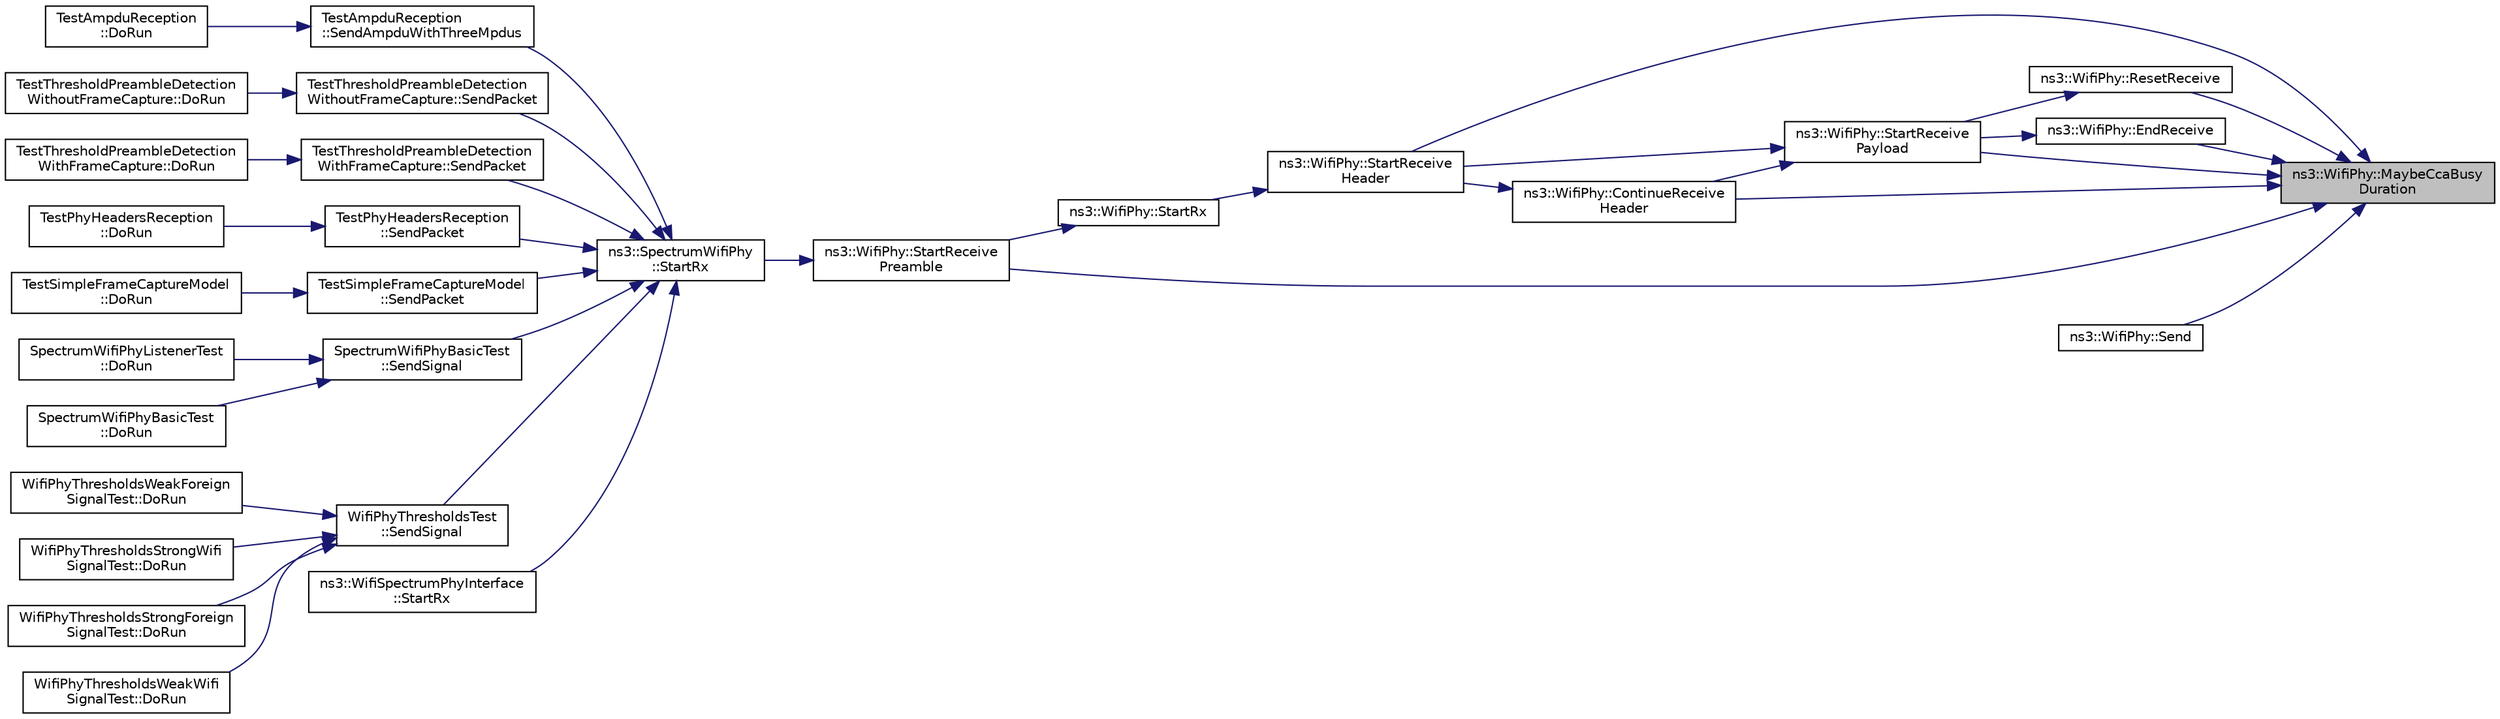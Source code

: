 digraph "ns3::WifiPhy::MaybeCcaBusyDuration"
{
 // LATEX_PDF_SIZE
  edge [fontname="Helvetica",fontsize="10",labelfontname="Helvetica",labelfontsize="10"];
  node [fontname="Helvetica",fontsize="10",shape=record];
  rankdir="RL";
  Node1 [label="ns3::WifiPhy::MaybeCcaBusy\lDuration",height=0.2,width=0.4,color="black", fillcolor="grey75", style="filled", fontcolor="black",tooltip="Eventually switch to CCA busy."];
  Node1 -> Node2 [dir="back",color="midnightblue",fontsize="10",style="solid",fontname="Helvetica"];
  Node2 [label="ns3::WifiPhy::ContinueReceive\lHeader",height=0.2,width=0.4,color="black", fillcolor="white", style="filled",URL="$classns3_1_1_wifi_phy.html#ac5c2d333cf5e8c1f33604ef1584486fe",tooltip="Continue receiving the PHY header of a PPDU (i.e."];
  Node2 -> Node3 [dir="back",color="midnightblue",fontsize="10",style="solid",fontname="Helvetica"];
  Node3 [label="ns3::WifiPhy::StartReceive\lHeader",height=0.2,width=0.4,color="black", fillcolor="white", style="filled",URL="$classns3_1_1_wifi_phy.html#aa7bcb29f6ad8b8280792fc83a25f8eac",tooltip="Start receiving the PHY header of a PPDU (i.e."];
  Node3 -> Node4 [dir="back",color="midnightblue",fontsize="10",style="solid",fontname="Helvetica"];
  Node4 [label="ns3::WifiPhy::StartRx",height=0.2,width=0.4,color="black", fillcolor="white", style="filled",URL="$classns3_1_1_wifi_phy.html#aa648c638c7142f2b3ab902b428710290",tooltip="Starting receiving the PPDU after having detected the medium is idle or after a reception switch."];
  Node4 -> Node5 [dir="back",color="midnightblue",fontsize="10",style="solid",fontname="Helvetica"];
  Node5 [label="ns3::WifiPhy::StartReceive\lPreamble",height=0.2,width=0.4,color="black", fillcolor="white", style="filled",URL="$classns3_1_1_wifi_phy.html#af931f42dfd80e57d56822a021b13f9a7",tooltip="Start receiving the PHY preamble of a PPDU (i.e."];
  Node5 -> Node6 [dir="back",color="midnightblue",fontsize="10",style="solid",fontname="Helvetica"];
  Node6 [label="ns3::SpectrumWifiPhy\l::StartRx",height=0.2,width=0.4,color="black", fillcolor="white", style="filled",URL="$classns3_1_1_spectrum_wifi_phy.html#aead1ebdbaf59361928cd6ffa7abc3161",tooltip="Input method for delivering a signal from the spectrum channel and low-level PHY interface to this Sp..."];
  Node6 -> Node7 [dir="back",color="midnightblue",fontsize="10",style="solid",fontname="Helvetica"];
  Node7 [label="TestAmpduReception\l::SendAmpduWithThreeMpdus",height=0.2,width=0.4,color="black", fillcolor="white", style="filled",URL="$class_test_ampdu_reception.html#a78da8669fb854461af9b5b26362d65f2",tooltip="Send A-MPDU with 3 MPDUs of different size (i-th MSDU will have 100 bytes more than (i-1)-th)."];
  Node7 -> Node8 [dir="back",color="midnightblue",fontsize="10",style="solid",fontname="Helvetica"];
  Node8 [label="TestAmpduReception\l::DoRun",height=0.2,width=0.4,color="black", fillcolor="white", style="filled",URL="$class_test_ampdu_reception.html#aeb4f6e9143c9d43d54a8ab413b667995",tooltip="Implementation to actually run this TestCase."];
  Node6 -> Node9 [dir="back",color="midnightblue",fontsize="10",style="solid",fontname="Helvetica"];
  Node9 [label="TestThresholdPreambleDetection\lWithoutFrameCapture::SendPacket",height=0.2,width=0.4,color="black", fillcolor="white", style="filled",URL="$class_test_threshold_preamble_detection_without_frame_capture.html#aaad8e18bfa83144a568b3f917815e154",tooltip="Send packet function."];
  Node9 -> Node10 [dir="back",color="midnightblue",fontsize="10",style="solid",fontname="Helvetica"];
  Node10 [label="TestThresholdPreambleDetection\lWithoutFrameCapture::DoRun",height=0.2,width=0.4,color="black", fillcolor="white", style="filled",URL="$class_test_threshold_preamble_detection_without_frame_capture.html#a5f449b4f3c59a0deab196e21f8b9e048",tooltip="Implementation to actually run this TestCase."];
  Node6 -> Node11 [dir="back",color="midnightblue",fontsize="10",style="solid",fontname="Helvetica"];
  Node11 [label="TestThresholdPreambleDetection\lWithFrameCapture::SendPacket",height=0.2,width=0.4,color="black", fillcolor="white", style="filled",URL="$class_test_threshold_preamble_detection_with_frame_capture.html#a3ee19053fa0ddcb5202c3350c010b79c",tooltip="Send packet function."];
  Node11 -> Node12 [dir="back",color="midnightblue",fontsize="10",style="solid",fontname="Helvetica"];
  Node12 [label="TestThresholdPreambleDetection\lWithFrameCapture::DoRun",height=0.2,width=0.4,color="black", fillcolor="white", style="filled",URL="$class_test_threshold_preamble_detection_with_frame_capture.html#a85e4669cc3f532b21e9d0b79190f63b6",tooltip="Implementation to actually run this TestCase."];
  Node6 -> Node13 [dir="back",color="midnightblue",fontsize="10",style="solid",fontname="Helvetica"];
  Node13 [label="TestPhyHeadersReception\l::SendPacket",height=0.2,width=0.4,color="black", fillcolor="white", style="filled",URL="$class_test_phy_headers_reception.html#a1298a9f1b235059ffafff8987a932625",tooltip="Send packet function."];
  Node13 -> Node14 [dir="back",color="midnightblue",fontsize="10",style="solid",fontname="Helvetica"];
  Node14 [label="TestPhyHeadersReception\l::DoRun",height=0.2,width=0.4,color="black", fillcolor="white", style="filled",URL="$class_test_phy_headers_reception.html#a85fbabbc3721c922867e878bd583cd90",tooltip="Implementation to actually run this TestCase."];
  Node6 -> Node15 [dir="back",color="midnightblue",fontsize="10",style="solid",fontname="Helvetica"];
  Node15 [label="TestSimpleFrameCaptureModel\l::SendPacket",height=0.2,width=0.4,color="black", fillcolor="white", style="filled",URL="$class_test_simple_frame_capture_model.html#a348682089c1a86a816801e848b9ed347",tooltip="Send packet function."];
  Node15 -> Node16 [dir="back",color="midnightblue",fontsize="10",style="solid",fontname="Helvetica"];
  Node16 [label="TestSimpleFrameCaptureModel\l::DoRun",height=0.2,width=0.4,color="black", fillcolor="white", style="filled",URL="$class_test_simple_frame_capture_model.html#a4ef1ad62ca9e24ceec8c53124fecedce",tooltip="Implementation to actually run this TestCase."];
  Node6 -> Node17 [dir="back",color="midnightblue",fontsize="10",style="solid",fontname="Helvetica"];
  Node17 [label="SpectrumWifiPhyBasicTest\l::SendSignal",height=0.2,width=0.4,color="black", fillcolor="white", style="filled",URL="$class_spectrum_wifi_phy_basic_test.html#a99a44e9e6abcf378592b2a2df06ba394",tooltip="Send signal function."];
  Node17 -> Node18 [dir="back",color="midnightblue",fontsize="10",style="solid",fontname="Helvetica"];
  Node18 [label="SpectrumWifiPhyBasicTest\l::DoRun",height=0.2,width=0.4,color="black", fillcolor="white", style="filled",URL="$class_spectrum_wifi_phy_basic_test.html#a99138864abfa358103ae2f202ce925e7",tooltip="Implementation to actually run this TestCase."];
  Node17 -> Node19 [dir="back",color="midnightblue",fontsize="10",style="solid",fontname="Helvetica"];
  Node19 [label="SpectrumWifiPhyListenerTest\l::DoRun",height=0.2,width=0.4,color="black", fillcolor="white", style="filled",URL="$class_spectrum_wifi_phy_listener_test.html#a357f2be95efbb227365e540b9031748b",tooltip="Implementation to actually run this TestCase."];
  Node6 -> Node20 [dir="back",color="midnightblue",fontsize="10",style="solid",fontname="Helvetica"];
  Node20 [label="WifiPhyThresholdsTest\l::SendSignal",height=0.2,width=0.4,color="black", fillcolor="white", style="filled",URL="$class_wifi_phy_thresholds_test.html#ad003bb55e9dd86b2e9d04c8dc660256d",tooltip="Send signal function."];
  Node20 -> Node21 [dir="back",color="midnightblue",fontsize="10",style="solid",fontname="Helvetica"];
  Node21 [label="WifiPhyThresholdsWeakWifi\lSignalTest::DoRun",height=0.2,width=0.4,color="black", fillcolor="white", style="filled",URL="$class_wifi_phy_thresholds_weak_wifi_signal_test.html#aa91cd1cb14ddf211bd151be62e7a72b4",tooltip="Implementation to actually run this TestCase."];
  Node20 -> Node22 [dir="back",color="midnightblue",fontsize="10",style="solid",fontname="Helvetica"];
  Node22 [label="WifiPhyThresholdsWeakForeign\lSignalTest::DoRun",height=0.2,width=0.4,color="black", fillcolor="white", style="filled",URL="$class_wifi_phy_thresholds_weak_foreign_signal_test.html#aad1875ee85a04d40060777e01b63a724",tooltip="Implementation to actually run this TestCase."];
  Node20 -> Node23 [dir="back",color="midnightblue",fontsize="10",style="solid",fontname="Helvetica"];
  Node23 [label="WifiPhyThresholdsStrongWifi\lSignalTest::DoRun",height=0.2,width=0.4,color="black", fillcolor="white", style="filled",URL="$class_wifi_phy_thresholds_strong_wifi_signal_test.html#aa5aaeb6bbcebe65d8c3558bfbdb20c31",tooltip="Implementation to actually run this TestCase."];
  Node20 -> Node24 [dir="back",color="midnightblue",fontsize="10",style="solid",fontname="Helvetica"];
  Node24 [label="WifiPhyThresholdsStrongForeign\lSignalTest::DoRun",height=0.2,width=0.4,color="black", fillcolor="white", style="filled",URL="$class_wifi_phy_thresholds_strong_foreign_signal_test.html#a38f75ac215fb95f0e367cb54373bedcd",tooltip="Implementation to actually run this TestCase."];
  Node6 -> Node25 [dir="back",color="midnightblue",fontsize="10",style="solid",fontname="Helvetica"];
  Node25 [label="ns3::WifiSpectrumPhyInterface\l::StartRx",height=0.2,width=0.4,color="black", fillcolor="white", style="filled",URL="$classns3_1_1_wifi_spectrum_phy_interface.html#a30e2efbacd400ef27f4a0bfb501bf940",tooltip="Notify the SpectrumPhy instance of an incoming signal."];
  Node1 -> Node26 [dir="back",color="midnightblue",fontsize="10",style="solid",fontname="Helvetica"];
  Node26 [label="ns3::WifiPhy::EndReceive",height=0.2,width=0.4,color="black", fillcolor="white", style="filled",URL="$classns3_1_1_wifi_phy.html#a0528e5f0ded822ff3df47b5146cb0484",tooltip="The last symbol of the PPDU has arrived."];
  Node26 -> Node27 [dir="back",color="midnightblue",fontsize="10",style="solid",fontname="Helvetica"];
  Node27 [label="ns3::WifiPhy::StartReceive\lPayload",height=0.2,width=0.4,color="black", fillcolor="white", style="filled",URL="$classns3_1_1_wifi_phy.html#a613c3092a7f6f1dc2d815a4d2de989fa",tooltip="Start receiving the PSDU (i.e."];
  Node27 -> Node2 [dir="back",color="midnightblue",fontsize="10",style="solid",fontname="Helvetica"];
  Node27 -> Node3 [dir="back",color="midnightblue",fontsize="10",style="solid",fontname="Helvetica"];
  Node1 -> Node28 [dir="back",color="midnightblue",fontsize="10",style="solid",fontname="Helvetica"];
  Node28 [label="ns3::WifiPhy::ResetReceive",height=0.2,width=0.4,color="black", fillcolor="white", style="filled",URL="$classns3_1_1_wifi_phy.html#a50ffb3c7ed515f30eb48b11c8ffca939",tooltip="Reset PHY at the end of the packet under reception after it has failed the PHY header."];
  Node28 -> Node27 [dir="back",color="midnightblue",fontsize="10",style="solid",fontname="Helvetica"];
  Node1 -> Node29 [dir="back",color="midnightblue",fontsize="10",style="solid",fontname="Helvetica"];
  Node29 [label="ns3::WifiPhy::Send",height=0.2,width=0.4,color="black", fillcolor="white", style="filled",URL="$classns3_1_1_wifi_phy.html#ae2f35b3d040230efc25a13d51a6a141f",tooltip=" "];
  Node1 -> Node3 [dir="back",color="midnightblue",fontsize="10",style="solid",fontname="Helvetica"];
  Node1 -> Node27 [dir="back",color="midnightblue",fontsize="10",style="solid",fontname="Helvetica"];
  Node1 -> Node5 [dir="back",color="midnightblue",fontsize="10",style="solid",fontname="Helvetica"];
}

